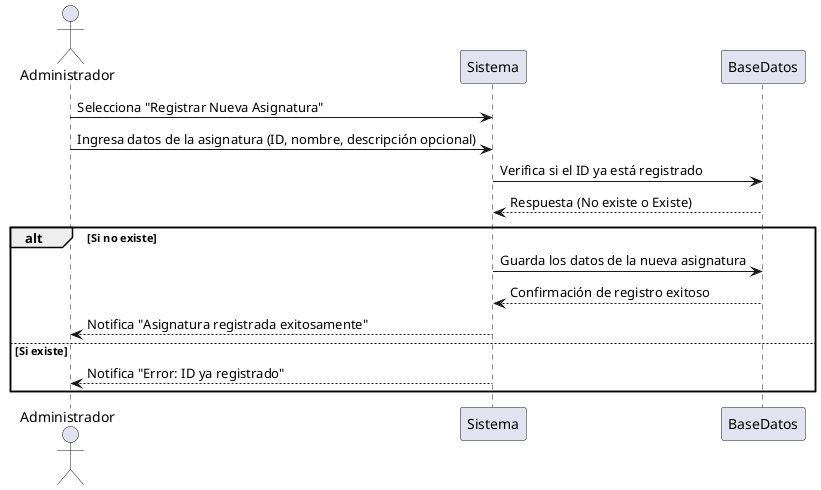 @startuml

actor Administrador as A

A -> Sistema : Selecciona "Registrar Nueva Asignatura"
A -> Sistema : Ingresa datos de la asignatura (ID, nombre, descripción opcional)
Sistema -> BaseDatos : Verifica si el ID ya está registrado
BaseDatos --> Sistema : Respuesta (No existe o Existe)
alt Si no existe
    Sistema -> BaseDatos : Guarda los datos de la nueva asignatura
    BaseDatos --> Sistema : Confirmación de registro exitoso
    Sistema --> A : Notifica "Asignatura registrada exitosamente"
else Si existe
    Sistema --> A : Notifica "Error: ID ya registrado"
end

@enduml
